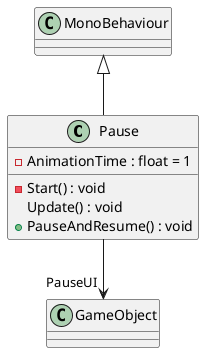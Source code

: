 @startuml
class Pause {
    - AnimationTime : float = 1
    - Start() : void
    Update() : void
    + PauseAndResume() : void
}
MonoBehaviour <|-- Pause
Pause --> "PauseUI" GameObject
@enduml
